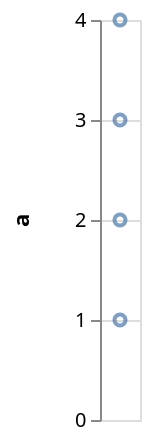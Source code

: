 {
  "$schema": "https://vega.github.io/schema/vega/v4.json",
  "autosize": "pad",
  "padding": 5,
  "width": 20,
  "height": 200,
  "style": "cell",
  "data": [
    {"name": "source_0", "values": "a\n1\n2\n3\n4", "format": {"type": "csv"}}
  ],
  "marks": [
    {
      "name": "marks",
      "type": "symbol",
      "style": ["point"],
      "from": {"data": "source_0"},
      "encode": {
        "update": {
          "opacity": {"value": 0.7},
          "fill": [
            {
              "test": "datum[\"a\"] === null || isNaN(datum[\"a\"])",
              "value": null
            },
            {"value": "transparent"}
          ],
          "stroke": [
            {
              "test": "datum[\"a\"] === null || isNaN(datum[\"a\"])",
              "value": null
            },
            {"value": "#4c78a8"}
          ],
          "tooltip": {"signal": "{\"a\": format(datum[\"a\"], \"\")}"},
          "x": {"signal": "width", "mult": 0.5},
          "y": {"scale": "y", "field": "a"}
        }
      }
    }
  ],
  "scales": [
    {
      "name": "y",
      "type": "linear",
      "domain": {"data": "source_0", "field": "a"},
      "range": [{"signal": "height"}, 0],
      "nice": true,
      "zero": true
    }
  ],
  "axes": [
    {
      "scale": "y",
      "orient": "left",
      "grid": false,
      "title": "a",
      "labelOverlap": true,
      "tickCount": {"signal": "ceil(height/40)"},
      "zindex": 1
    },
    {
      "scale": "y",
      "orient": "left",
      "grid": true,
      "tickCount": {"signal": "ceil(height/40)"},
      "domain": false,
      "labels": false,
      "maxExtent": 0,
      "minExtent": 0,
      "ticks": false,
      "zindex": 0
    }
  ],
  "config": {"axisY": {"minExtent": 30}}
}
